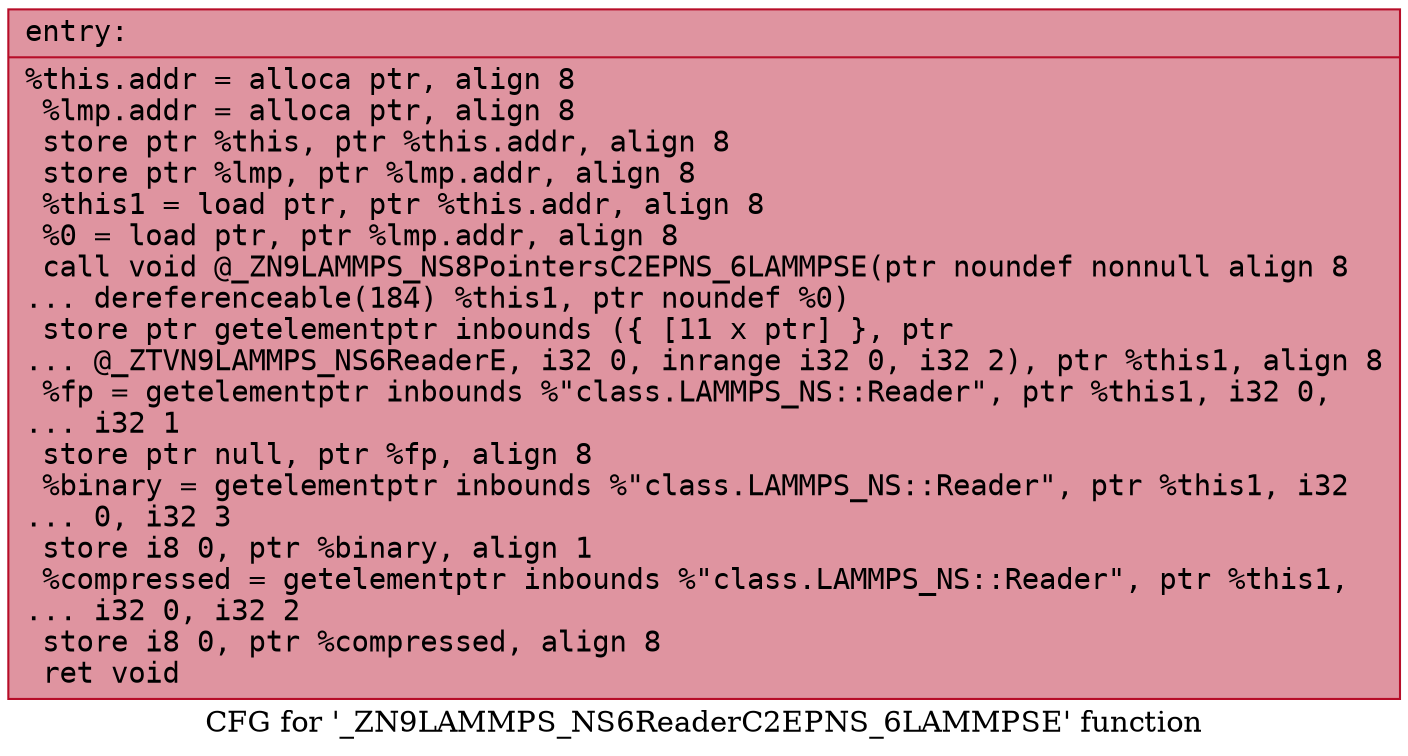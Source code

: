 digraph "CFG for '_ZN9LAMMPS_NS6ReaderC2EPNS_6LAMMPSE' function" {
	label="CFG for '_ZN9LAMMPS_NS6ReaderC2EPNS_6LAMMPSE' function";

	Node0x55a6f53447b0 [shape=record,color="#b70d28ff", style=filled, fillcolor="#b70d2870" fontname="Courier",label="{entry:\l|  %this.addr = alloca ptr, align 8\l  %lmp.addr = alloca ptr, align 8\l  store ptr %this, ptr %this.addr, align 8\l  store ptr %lmp, ptr %lmp.addr, align 8\l  %this1 = load ptr, ptr %this.addr, align 8\l  %0 = load ptr, ptr %lmp.addr, align 8\l  call void @_ZN9LAMMPS_NS8PointersC2EPNS_6LAMMPSE(ptr noundef nonnull align 8\l... dereferenceable(184) %this1, ptr noundef %0)\l  store ptr getelementptr inbounds (\{ [11 x ptr] \}, ptr\l... @_ZTVN9LAMMPS_NS6ReaderE, i32 0, inrange i32 0, i32 2), ptr %this1, align 8\l  %fp = getelementptr inbounds %\"class.LAMMPS_NS::Reader\", ptr %this1, i32 0,\l... i32 1\l  store ptr null, ptr %fp, align 8\l  %binary = getelementptr inbounds %\"class.LAMMPS_NS::Reader\", ptr %this1, i32\l... 0, i32 3\l  store i8 0, ptr %binary, align 1\l  %compressed = getelementptr inbounds %\"class.LAMMPS_NS::Reader\", ptr %this1,\l... i32 0, i32 2\l  store i8 0, ptr %compressed, align 8\l  ret void\l}"];
}
